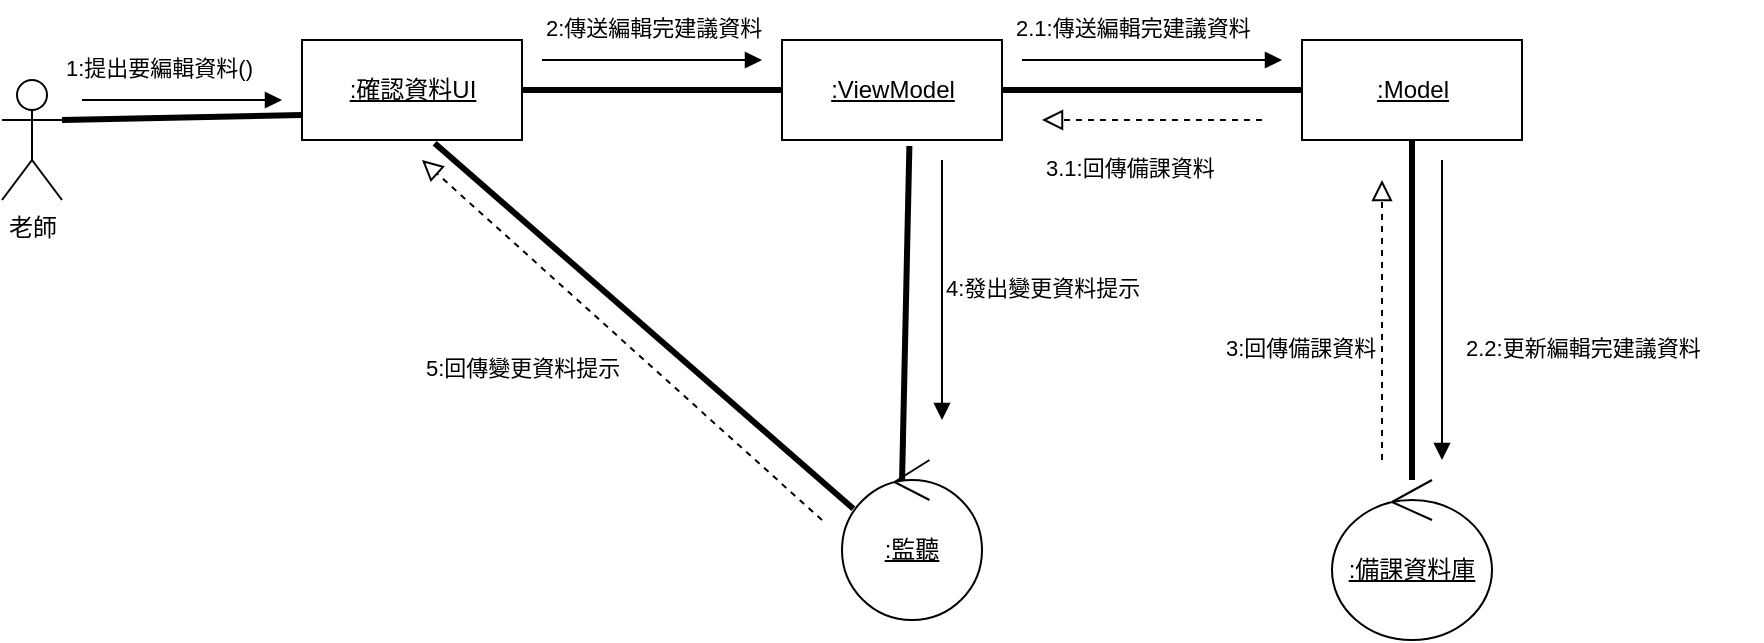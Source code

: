 <mxfile>
    <diagram name="第 1 页" id="EOuV5ERvqpZUSFJWVVJ6">
        <mxGraphModel dx="1126" dy="688" grid="1" gridSize="10" guides="1" tooltips="1" connect="1" arrows="1" fold="1" page="1" pageScale="1" pageWidth="3300" pageHeight="4681" math="0" shadow="0">
            <root>
                <mxCell id="0"/>
                <mxCell id="1" parent="0"/>
                <mxCell id="60" value="" style="endArrow=none;startArrow=none;endFill=0;startFill=0;endSize=8;html=1;verticalAlign=bottom;labelBackgroundColor=none;strokeWidth=3;rounded=0;entryX=0.579;entryY=1.06;entryDx=0;entryDy=0;entryPerimeter=0;exitX=0.429;exitY=0.125;exitDx=0;exitDy=0;exitPerimeter=0;" parent="1" source="82" target="80" edge="1">
                    <mxGeometry width="160" relative="1" as="geometry">
                        <mxPoint x="310" y="240.833" as="sourcePoint"/>
                        <mxPoint x="450" y="159.167" as="targetPoint"/>
                    </mxGeometry>
                </mxCell>
                <mxCell id="65" value="" style="html=1;verticalAlign=bottom;labelBackgroundColor=none;endArrow=block;endFill=1;rounded=0;" parent="1" edge="1">
                    <mxGeometry width="160" relative="1" as="geometry">
                        <mxPoint x="570" y="210" as="sourcePoint"/>
                        <mxPoint x="700" y="210" as="targetPoint"/>
                    </mxGeometry>
                </mxCell>
                <mxCell id="76" value="老師" style="shape=umlActor;verticalLabelPosition=bottom;verticalAlign=top;html=1;" vertex="1" parent="1">
                    <mxGeometry x="60" y="220" width="30" height="60" as="geometry"/>
                </mxCell>
                <mxCell id="79" value="&lt;u&gt;:確認資料UI&lt;/u&gt;" style="html=1;" vertex="1" parent="1">
                    <mxGeometry x="210" y="200" width="110" height="50" as="geometry"/>
                </mxCell>
                <mxCell id="80" value="&lt;u&gt;:ViewModel&lt;/u&gt;" style="html=1;" vertex="1" parent="1">
                    <mxGeometry x="450" y="200" width="110" height="50" as="geometry"/>
                </mxCell>
                <mxCell id="81" value="&lt;u&gt;:Model&lt;/u&gt;" style="html=1;" vertex="1" parent="1">
                    <mxGeometry x="710" y="200" width="110" height="50" as="geometry"/>
                </mxCell>
                <mxCell id="82" value="&lt;u&gt;:監聽&lt;/u&gt;" style="ellipse;shape=umlControl;whiteSpace=wrap;html=1;" vertex="1" parent="1">
                    <mxGeometry x="480" y="410" width="70" height="80" as="geometry"/>
                </mxCell>
                <mxCell id="83" value="&lt;u&gt;:備課資料庫&lt;/u&gt;" style="ellipse;shape=umlControl;whiteSpace=wrap;html=1;" vertex="1" parent="1">
                    <mxGeometry x="725" y="420" width="80" height="80" as="geometry"/>
                </mxCell>
                <mxCell id="84" value="" style="endArrow=none;startArrow=none;endFill=0;startFill=0;endSize=8;html=1;verticalAlign=bottom;labelBackgroundColor=none;strokeWidth=3;rounded=0;entryX=0.5;entryY=1;entryDx=0;entryDy=0;" edge="1" parent="1" source="83" target="81">
                    <mxGeometry width="160" relative="1" as="geometry">
                        <mxPoint x="320" y="250.833" as="sourcePoint"/>
                        <mxPoint x="460" y="169.167" as="targetPoint"/>
                    </mxGeometry>
                </mxCell>
                <mxCell id="85" value="" style="endArrow=none;startArrow=none;endFill=0;startFill=0;endSize=8;html=1;verticalAlign=bottom;labelBackgroundColor=none;strokeWidth=3;rounded=0;exitX=1;exitY=0.5;exitDx=0;exitDy=0;entryX=0;entryY=0.5;entryDx=0;entryDy=0;" edge="1" parent="1" source="80" target="81">
                    <mxGeometry width="160" relative="1" as="geometry">
                        <mxPoint x="330" y="260.833" as="sourcePoint"/>
                        <mxPoint x="470" y="179.167" as="targetPoint"/>
                    </mxGeometry>
                </mxCell>
                <mxCell id="86" value="" style="endArrow=none;startArrow=none;endFill=0;startFill=0;endSize=8;html=1;verticalAlign=bottom;labelBackgroundColor=none;strokeWidth=3;rounded=0;exitX=1;exitY=0.5;exitDx=0;exitDy=0;entryX=0;entryY=0.5;entryDx=0;entryDy=0;" edge="1" parent="1" source="79" target="80">
                    <mxGeometry width="160" relative="1" as="geometry">
                        <mxPoint x="340" y="270.833" as="sourcePoint"/>
                        <mxPoint x="480" y="189.167" as="targetPoint"/>
                    </mxGeometry>
                </mxCell>
                <mxCell id="87" value="" style="endArrow=none;startArrow=none;endFill=0;startFill=0;endSize=8;html=1;verticalAlign=bottom;labelBackgroundColor=none;strokeWidth=3;rounded=0;exitX=1;exitY=0.333;exitDx=0;exitDy=0;exitPerimeter=0;entryX=0;entryY=0.75;entryDx=0;entryDy=0;" edge="1" parent="1" source="76" target="79">
                    <mxGeometry width="160" relative="1" as="geometry">
                        <mxPoint x="130" y="260" as="sourcePoint"/>
                        <mxPoint x="490" y="199.167" as="targetPoint"/>
                    </mxGeometry>
                </mxCell>
                <mxCell id="88" value="" style="html=1;verticalAlign=bottom;labelBackgroundColor=none;endArrow=block;endFill=1;rounded=0;" edge="1" parent="1">
                    <mxGeometry width="160" relative="1" as="geometry">
                        <mxPoint x="330" y="210" as="sourcePoint"/>
                        <mxPoint x="440" y="210" as="targetPoint"/>
                    </mxGeometry>
                </mxCell>
                <mxCell id="89" value="" style="html=1;verticalAlign=bottom;labelBackgroundColor=none;endArrow=block;endFill=1;rounded=0;" edge="1" parent="1">
                    <mxGeometry width="160" relative="1" as="geometry">
                        <mxPoint x="100" y="230" as="sourcePoint"/>
                        <mxPoint x="200" y="230" as="targetPoint"/>
                    </mxGeometry>
                </mxCell>
                <mxCell id="92" value="" style="html=1;verticalAlign=bottom;labelBackgroundColor=none;endArrow=block;endFill=1;rounded=0;" edge="1" parent="1">
                    <mxGeometry width="160" relative="1" as="geometry">
                        <mxPoint x="780" y="260" as="sourcePoint"/>
                        <mxPoint x="780" y="410" as="targetPoint"/>
                    </mxGeometry>
                </mxCell>
                <mxCell id="95" value="" style="endArrow=block;startArrow=none;endFill=0;startFill=0;endSize=8;html=1;verticalAlign=bottom;dashed=1;labelBackgroundColor=none;rounded=0;" edge="1" parent="1">
                    <mxGeometry width="160" relative="1" as="geometry">
                        <mxPoint x="690" y="240" as="sourcePoint"/>
                        <mxPoint x="580" y="240" as="targetPoint"/>
                    </mxGeometry>
                </mxCell>
                <mxCell id="96" value="" style="endArrow=block;startArrow=none;endFill=0;startFill=0;endSize=8;html=1;verticalAlign=bottom;dashed=1;labelBackgroundColor=none;rounded=0;" edge="1" parent="1">
                    <mxGeometry width="160" relative="1" as="geometry">
                        <mxPoint x="750" y="410" as="sourcePoint"/>
                        <mxPoint x="750" y="270" as="targetPoint"/>
                    </mxGeometry>
                </mxCell>
                <mxCell id="99" value="" style="endArrow=none;startArrow=none;endFill=0;startFill=0;endSize=8;html=1;verticalAlign=bottom;labelBackgroundColor=none;strokeWidth=3;rounded=0;entryX=0.603;entryY=1.033;entryDx=0;entryDy=0;entryPerimeter=0;exitX=0.081;exitY=0.304;exitDx=0;exitDy=0;exitPerimeter=0;" edge="1" parent="1" source="82" target="79">
                    <mxGeometry width="160" relative="1" as="geometry">
                        <mxPoint x="530.03" y="330" as="sourcePoint"/>
                        <mxPoint x="523.69" y="173" as="targetPoint"/>
                    </mxGeometry>
                </mxCell>
                <mxCell id="102" value="" style="endArrow=block;startArrow=none;endFill=0;startFill=0;endSize=8;html=1;verticalAlign=bottom;dashed=1;labelBackgroundColor=none;rounded=0;" edge="1" parent="1">
                    <mxGeometry width="160" relative="1" as="geometry">
                        <mxPoint x="470" y="440" as="sourcePoint"/>
                        <mxPoint x="270" y="260" as="targetPoint"/>
                    </mxGeometry>
                </mxCell>
                <mxCell id="103" value="&lt;span style=&quot;color: rgb(0, 0, 0); font-family: Helvetica; font-size: 11px; font-style: normal; font-variant-ligatures: normal; font-variant-caps: normal; font-weight: 400; letter-spacing: normal; orphans: 2; text-align: center; text-indent: 0px; text-transform: none; widows: 2; word-spacing: 0px; -webkit-text-stroke-width: 0px; background-color: rgb(255, 255, 255); text-decoration-thickness: initial; text-decoration-style: initial; text-decoration-color: initial; float: none; display: inline !important;&quot;&gt;1:提出要編輯資料()&lt;/span&gt;" style="text;whiteSpace=wrap;html=1;" vertex="1" parent="1">
                    <mxGeometry x="90" y="200" width="130" height="40" as="geometry"/>
                </mxCell>
                <mxCell id="104" value="&lt;span style=&quot;color: rgb(0, 0, 0); font-family: Helvetica; font-size: 11px; font-style: normal; font-variant-ligatures: normal; font-variant-caps: normal; font-weight: 400; letter-spacing: normal; orphans: 2; text-align: center; text-indent: 0px; text-transform: none; widows: 2; word-spacing: 0px; -webkit-text-stroke-width: 0px; background-color: rgb(255, 255, 255); text-decoration-thickness: initial; text-decoration-style: initial; text-decoration-color: initial; float: none; display: inline !important;&quot;&gt;2:傳送編輯完建議資料&lt;/span&gt;" style="text;whiteSpace=wrap;html=1;" vertex="1" parent="1">
                    <mxGeometry x="330" y="180" width="140" height="40" as="geometry"/>
                </mxCell>
                <mxCell id="105" value="&lt;span style=&quot;color: rgb(0, 0, 0); font-family: Helvetica; font-size: 11px; font-style: normal; font-variant-ligatures: normal; font-variant-caps: normal; font-weight: 400; letter-spacing: normal; orphans: 2; text-align: center; text-indent: 0px; text-transform: none; widows: 2; word-spacing: 0px; -webkit-text-stroke-width: 0px; background-color: rgb(255, 255, 255); text-decoration-thickness: initial; text-decoration-style: initial; text-decoration-color: initial; float: none; display: inline !important;&quot;&gt;2.1:傳送編輯完建議資料&lt;/span&gt;" style="text;whiteSpace=wrap;html=1;" vertex="1" parent="1">
                    <mxGeometry x="565" y="180" width="150" height="40" as="geometry"/>
                </mxCell>
                <mxCell id="106" value="&lt;span style=&quot;color: rgb(0, 0, 0); font-family: Helvetica; font-size: 11px; font-style: normal; font-variant-ligatures: normal; font-variant-caps: normal; font-weight: 400; letter-spacing: normal; orphans: 2; text-align: center; text-indent: 0px; text-transform: none; widows: 2; word-spacing: 0px; -webkit-text-stroke-width: 0px; background-color: rgb(255, 255, 255); text-decoration-thickness: initial; text-decoration-style: initial; text-decoration-color: initial; float: none; display: inline !important;&quot;&gt;2.2:更新編輯完建議資料&lt;/span&gt;" style="text;whiteSpace=wrap;html=1;" vertex="1" parent="1">
                    <mxGeometry x="790" y="340" width="150" height="40" as="geometry"/>
                </mxCell>
                <mxCell id="107" value="&lt;span style=&quot;color: rgb(0, 0, 0); font-family: Helvetica; font-size: 11px; font-style: normal; font-variant-ligatures: normal; font-variant-caps: normal; font-weight: 400; letter-spacing: normal; orphans: 2; text-align: center; text-indent: 0px; text-transform: none; widows: 2; word-spacing: 0px; -webkit-text-stroke-width: 0px; background-color: rgb(255, 255, 255); text-decoration-thickness: initial; text-decoration-style: initial; text-decoration-color: initial; float: none; display: inline !important;&quot;&gt;3:回傳備課資料&lt;/span&gt;" style="text;whiteSpace=wrap;html=1;" vertex="1" parent="1">
                    <mxGeometry x="670" y="340" width="110" height="40" as="geometry"/>
                </mxCell>
                <mxCell id="108" value="&lt;span style=&quot;color: rgb(0, 0, 0); font-family: Helvetica; font-size: 11px; font-style: normal; font-variant-ligatures: normal; font-variant-caps: normal; font-weight: 400; letter-spacing: normal; orphans: 2; text-align: center; text-indent: 0px; text-transform: none; widows: 2; word-spacing: 0px; -webkit-text-stroke-width: 0px; background-color: rgb(255, 255, 255); text-decoration-thickness: initial; text-decoration-style: initial; text-decoration-color: initial; float: none; display: inline !important;&quot;&gt;3.1:回傳備課資料&lt;/span&gt;" style="text;whiteSpace=wrap;html=1;" vertex="1" parent="1">
                    <mxGeometry x="580" y="250" width="120" height="40" as="geometry"/>
                </mxCell>
                <mxCell id="109" value="&lt;span style=&quot;color: rgb(0, 0, 0); font-family: Helvetica; font-size: 11px; font-style: normal; font-variant-ligatures: normal; font-variant-caps: normal; font-weight: 400; letter-spacing: normal; orphans: 2; text-align: center; text-indent: 0px; text-transform: none; widows: 2; word-spacing: 0px; -webkit-text-stroke-width: 0px; background-color: rgb(255, 255, 255); text-decoration-thickness: initial; text-decoration-style: initial; text-decoration-color: initial; float: none; display: inline !important;&quot;&gt;4:發出變更資料提示&lt;/span&gt;" style="text;whiteSpace=wrap;html=1;" vertex="1" parent="1">
                    <mxGeometry x="530" y="310" width="130" height="40" as="geometry"/>
                </mxCell>
                <mxCell id="110" value="&lt;span style=&quot;color: rgb(0, 0, 0); font-family: Helvetica; font-size: 11px; font-style: normal; font-variant-ligatures: normal; font-variant-caps: normal; font-weight: 400; letter-spacing: normal; orphans: 2; text-align: center; text-indent: 0px; text-transform: none; widows: 2; word-spacing: 0px; -webkit-text-stroke-width: 0px; background-color: rgb(255, 255, 255); text-decoration-thickness: initial; text-decoration-style: initial; text-decoration-color: initial; float: none; display: inline !important;&quot;&gt;5:回傳變更資料提示&lt;/span&gt;" style="text;whiteSpace=wrap;html=1;" vertex="1" parent="1">
                    <mxGeometry x="270" y="350" width="130" height="40" as="geometry"/>
                </mxCell>
                <mxCell id="112" value="" style="html=1;verticalAlign=bottom;labelBackgroundColor=none;endArrow=block;endFill=1;rounded=0;" edge="1" parent="1">
                    <mxGeometry width="160" relative="1" as="geometry">
                        <mxPoint x="530" y="260" as="sourcePoint"/>
                        <mxPoint x="530" y="390" as="targetPoint"/>
                    </mxGeometry>
                </mxCell>
            </root>
        </mxGraphModel>
    </diagram>
</mxfile>